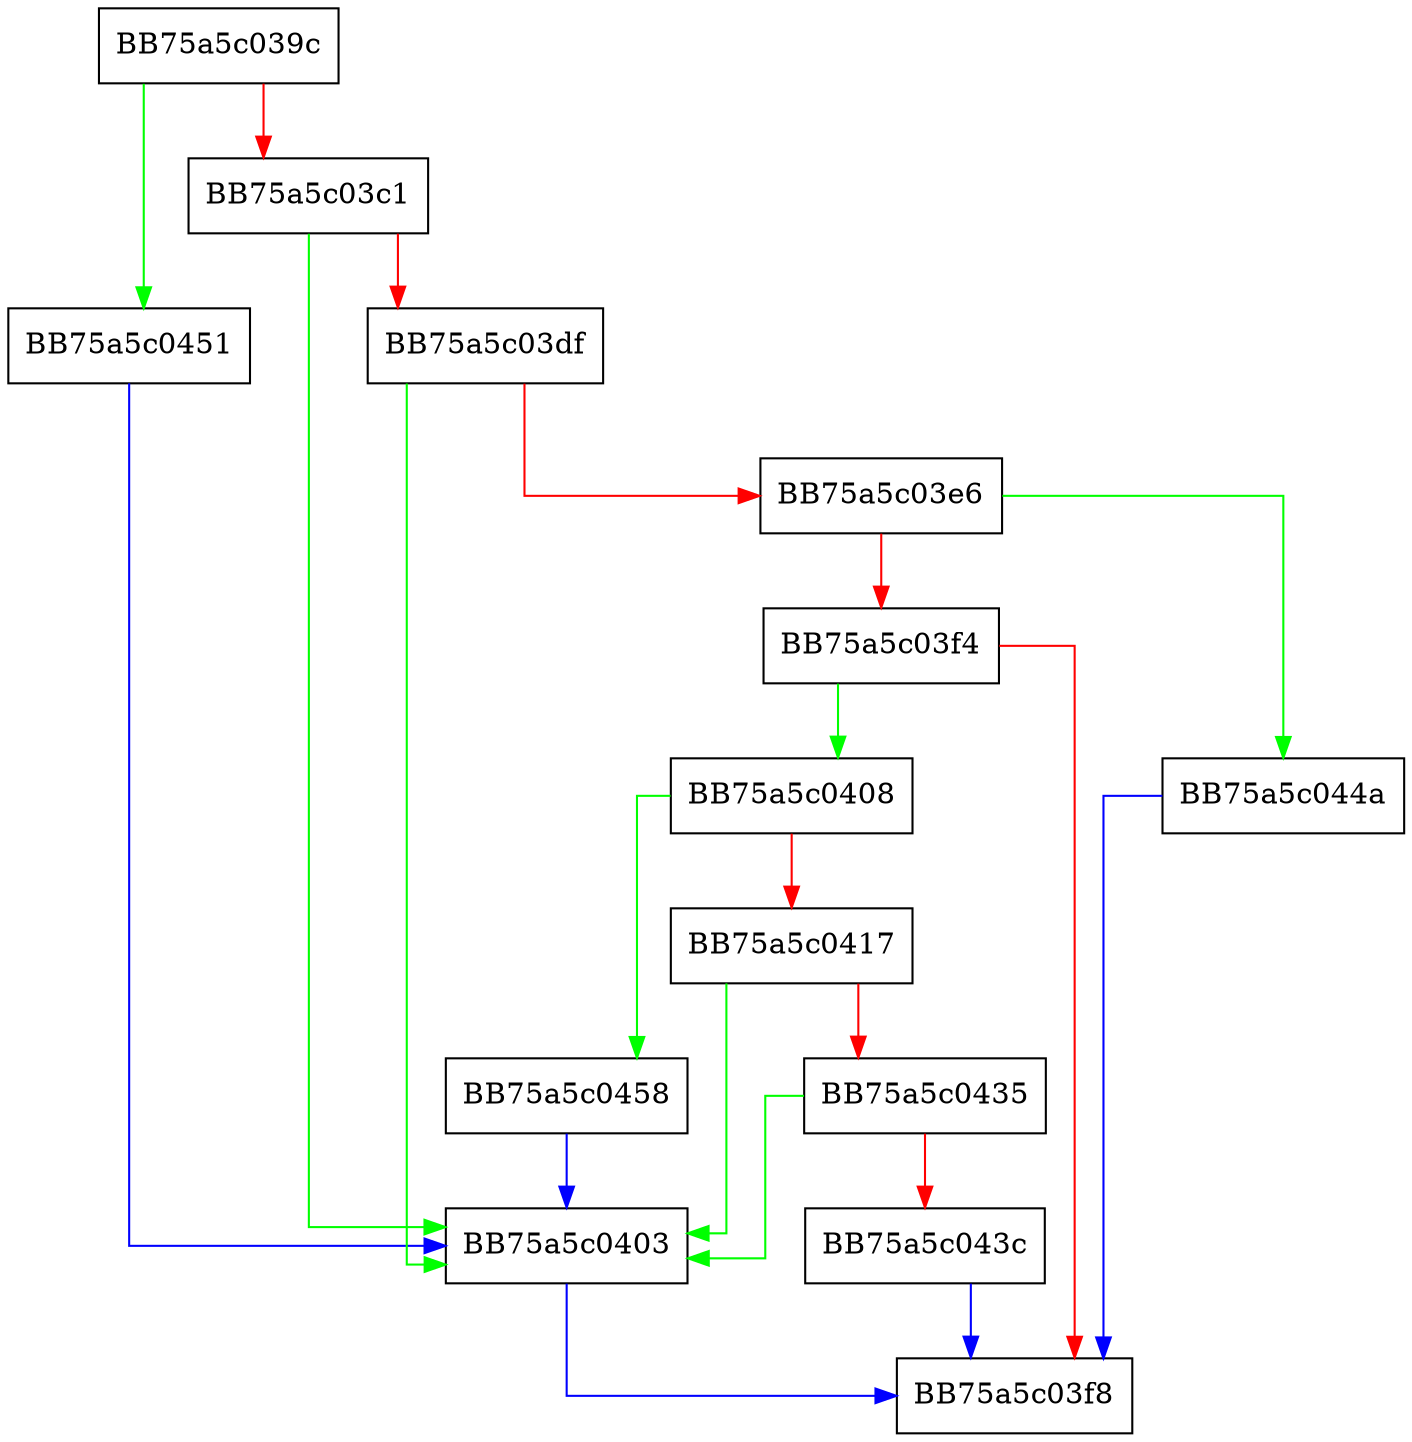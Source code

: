 digraph mphp_fgetc {
  node [shape="box"];
  graph [splines=ortho];
  BB75a5c039c -> BB75a5c0451 [color="green"];
  BB75a5c039c -> BB75a5c03c1 [color="red"];
  BB75a5c03c1 -> BB75a5c0403 [color="green"];
  BB75a5c03c1 -> BB75a5c03df [color="red"];
  BB75a5c03df -> BB75a5c0403 [color="green"];
  BB75a5c03df -> BB75a5c03e6 [color="red"];
  BB75a5c03e6 -> BB75a5c044a [color="green"];
  BB75a5c03e6 -> BB75a5c03f4 [color="red"];
  BB75a5c03f4 -> BB75a5c0408 [color="green"];
  BB75a5c03f4 -> BB75a5c03f8 [color="red"];
  BB75a5c0403 -> BB75a5c03f8 [color="blue"];
  BB75a5c0408 -> BB75a5c0458 [color="green"];
  BB75a5c0408 -> BB75a5c0417 [color="red"];
  BB75a5c0417 -> BB75a5c0403 [color="green"];
  BB75a5c0417 -> BB75a5c0435 [color="red"];
  BB75a5c0435 -> BB75a5c0403 [color="green"];
  BB75a5c0435 -> BB75a5c043c [color="red"];
  BB75a5c043c -> BB75a5c03f8 [color="blue"];
  BB75a5c044a -> BB75a5c03f8 [color="blue"];
  BB75a5c0451 -> BB75a5c0403 [color="blue"];
  BB75a5c0458 -> BB75a5c0403 [color="blue"];
}